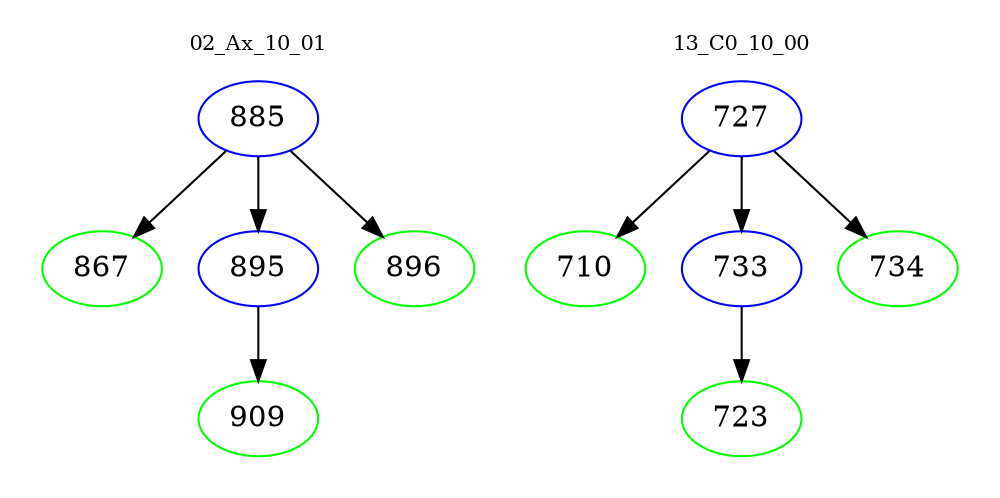 digraph{
subgraph cluster_0 {
color = white
label = "02_Ax_10_01";
fontsize=10;
T0_885 [label="885", color="blue"]
T0_885 -> T0_867 [color="black"]
T0_867 [label="867", color="green"]
T0_885 -> T0_895 [color="black"]
T0_895 [label="895", color="blue"]
T0_895 -> T0_909 [color="black"]
T0_909 [label="909", color="green"]
T0_885 -> T0_896 [color="black"]
T0_896 [label="896", color="green"]
}
subgraph cluster_1 {
color = white
label = "13_C0_10_00";
fontsize=10;
T1_727 [label="727", color="blue"]
T1_727 -> T1_710 [color="black"]
T1_710 [label="710", color="green"]
T1_727 -> T1_733 [color="black"]
T1_733 [label="733", color="blue"]
T1_733 -> T1_723 [color="black"]
T1_723 [label="723", color="green"]
T1_727 -> T1_734 [color="black"]
T1_734 [label="734", color="green"]
}
}
